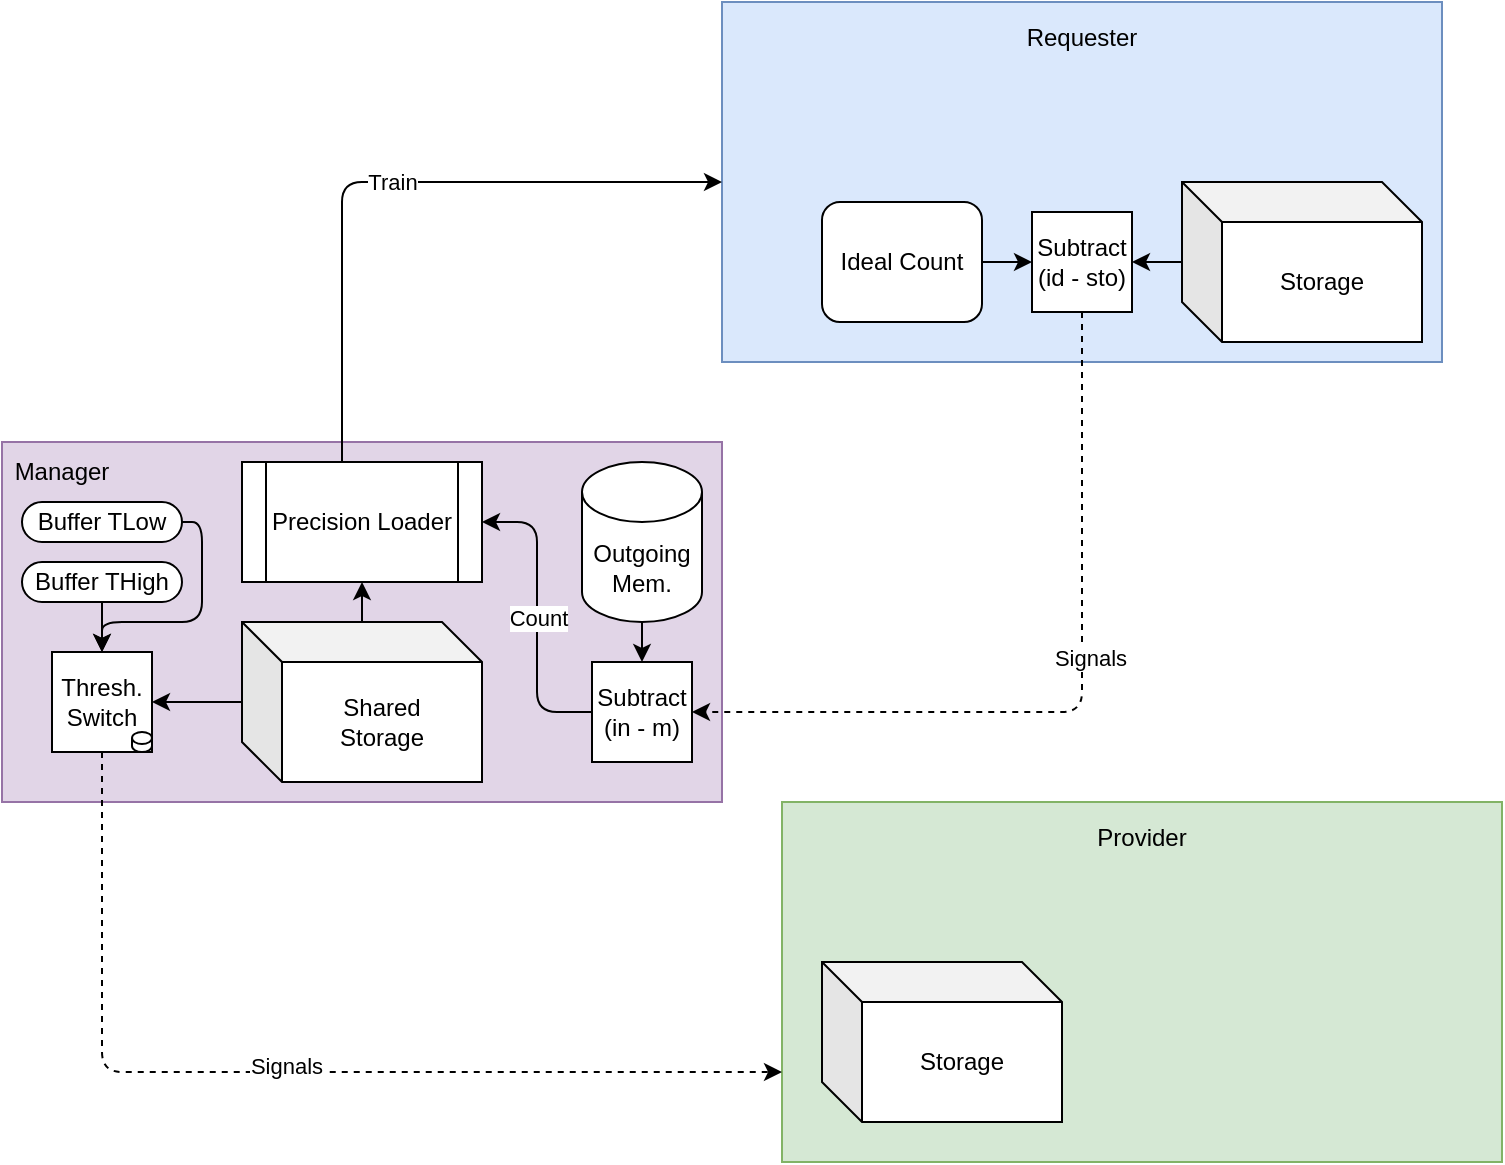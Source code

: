 <mxfile version="20.7.4" type="github">
  <diagram id="26lFCRo36pw0p-zjy1sk" name="Page-1">
    <mxGraphModel dx="743" dy="391" grid="1" gridSize="10" guides="1" tooltips="1" connect="1" arrows="1" fold="1" page="1" pageScale="1" pageWidth="850" pageHeight="1100" math="0" shadow="0">
      <root>
        <mxCell id="0" />
        <mxCell id="1" parent="0" />
        <mxCell id="kZU-nGg5YoeYxe2Th8oy-1" value="&lt;div&gt;Requester&lt;/div&gt;&lt;div&gt;&lt;br&gt;&lt;/div&gt;&lt;div&gt;&lt;br&gt;&lt;/div&gt;&lt;div&gt;&lt;br&gt;&lt;/div&gt;&lt;div&gt;&lt;br&gt;&lt;/div&gt;&lt;div&gt;&lt;br&gt;&lt;/div&gt;&lt;div&gt;&lt;br&gt;&lt;/div&gt;&lt;div&gt;&lt;br&gt;&lt;/div&gt;&lt;div&gt;&lt;br&gt;&lt;/div&gt;&lt;div&gt;&lt;br&gt;&lt;/div&gt;&lt;div&gt;&lt;br&gt;&lt;/div&gt;" style="rounded=0;whiteSpace=wrap;html=1;fillColor=#dae8fc;strokeColor=#6c8ebf;" vertex="1" parent="1">
          <mxGeometry x="440" y="20" width="360" height="180" as="geometry" />
        </mxCell>
        <mxCell id="kZU-nGg5YoeYxe2Th8oy-3" value="&lt;div&gt;Provider&lt;/div&gt;&lt;div&gt;&lt;br&gt;&lt;/div&gt;&lt;div&gt;&lt;br&gt;&lt;/div&gt;&lt;div&gt;&lt;br&gt;&lt;/div&gt;&lt;div&gt;&lt;br&gt;&lt;/div&gt;&lt;div&gt;&lt;br&gt;&lt;/div&gt;&lt;div&gt;&lt;br&gt;&lt;/div&gt;&lt;div&gt;&lt;br&gt;&lt;/div&gt;&lt;div&gt;&lt;br&gt;&lt;/div&gt;&lt;div&gt;&lt;br&gt;&lt;/div&gt;&lt;div&gt;&lt;br&gt;&lt;/div&gt;" style="rounded=0;whiteSpace=wrap;html=1;fillColor=#d5e8d4;strokeColor=#82b366;" vertex="1" parent="1">
          <mxGeometry x="470" y="420" width="360" height="180" as="geometry" />
        </mxCell>
        <mxCell id="kZU-nGg5YoeYxe2Th8oy-4" value="" style="rounded=0;whiteSpace=wrap;html=1;fillColor=#e1d5e7;strokeColor=#9673a6;" vertex="1" parent="1">
          <mxGeometry x="80" y="240" width="360" height="180" as="geometry" />
        </mxCell>
        <mxCell id="kZU-nGg5YoeYxe2Th8oy-17" style="edgeStyle=orthogonalEdgeStyle;rounded=1;orthogonalLoop=1;jettySize=auto;html=1;dashed=1;" edge="1" parent="1" source="kZU-nGg5YoeYxe2Th8oy-7" target="kZU-nGg5YoeYxe2Th8oy-16">
          <mxGeometry relative="1" as="geometry" />
        </mxCell>
        <mxCell id="kZU-nGg5YoeYxe2Th8oy-7" value="&lt;div&gt;Outgoing&lt;/div&gt;&lt;div&gt;Mem.&lt;br&gt;&lt;/div&gt;" style="shape=cylinder3;whiteSpace=wrap;html=1;boundedLbl=1;backgroundOutline=1;size=15;" vertex="1" parent="1">
          <mxGeometry x="370" y="250" width="60" height="80" as="geometry" />
        </mxCell>
        <mxCell id="kZU-nGg5YoeYxe2Th8oy-13" style="edgeStyle=orthogonalEdgeStyle;rounded=0;orthogonalLoop=1;jettySize=auto;html=1;entryX=1;entryY=0.5;entryDx=0;entryDy=0;" edge="1" parent="1" source="kZU-nGg5YoeYxe2Th8oy-8" target="kZU-nGg5YoeYxe2Th8oy-10">
          <mxGeometry relative="1" as="geometry" />
        </mxCell>
        <mxCell id="kZU-nGg5YoeYxe2Th8oy-8" value="Storage" style="shape=cube;whiteSpace=wrap;html=1;boundedLbl=1;backgroundOutline=1;darkOpacity=0.05;darkOpacity2=0.1;" vertex="1" parent="1">
          <mxGeometry x="670" y="110" width="120" height="80" as="geometry" />
        </mxCell>
        <mxCell id="kZU-nGg5YoeYxe2Th8oy-11" style="edgeStyle=orthogonalEdgeStyle;rounded=0;orthogonalLoop=1;jettySize=auto;html=1;exitX=1;exitY=0.5;exitDx=0;exitDy=0;" edge="1" parent="1" source="kZU-nGg5YoeYxe2Th8oy-9" target="kZU-nGg5YoeYxe2Th8oy-10">
          <mxGeometry relative="1" as="geometry" />
        </mxCell>
        <mxCell id="kZU-nGg5YoeYxe2Th8oy-9" value="Ideal Count" style="rounded=1;whiteSpace=wrap;html=1;" vertex="1" parent="1">
          <mxGeometry x="490" y="120" width="80" height="60" as="geometry" />
        </mxCell>
        <mxCell id="kZU-nGg5YoeYxe2Th8oy-15" style="edgeStyle=orthogonalEdgeStyle;rounded=1;orthogonalLoop=1;jettySize=auto;html=1;entryX=1;entryY=0.5;entryDx=0;entryDy=0;dashed=1;" edge="1" parent="1" source="kZU-nGg5YoeYxe2Th8oy-10" target="kZU-nGg5YoeYxe2Th8oy-16">
          <mxGeometry relative="1" as="geometry">
            <Array as="points">
              <mxPoint x="620" y="375" />
            </Array>
          </mxGeometry>
        </mxCell>
        <mxCell id="kZU-nGg5YoeYxe2Th8oy-30" value="&lt;div&gt;Signals&lt;/div&gt;" style="edgeLabel;html=1;align=center;verticalAlign=middle;resizable=0;points=[];" vertex="1" connectable="0" parent="kZU-nGg5YoeYxe2Th8oy-15">
          <mxGeometry x="-0.126" y="4" relative="1" as="geometry">
            <mxPoint as="offset" />
          </mxGeometry>
        </mxCell>
        <mxCell id="kZU-nGg5YoeYxe2Th8oy-10" value="&lt;div&gt;Subtract&lt;/div&gt;(id - sto)" style="whiteSpace=wrap;html=1;aspect=fixed;" vertex="1" parent="1">
          <mxGeometry x="595" y="125" width="50" height="50" as="geometry" />
        </mxCell>
        <mxCell id="kZU-nGg5YoeYxe2Th8oy-21" value="Count" style="edgeStyle=orthogonalEdgeStyle;rounded=1;orthogonalLoop=1;jettySize=auto;html=1;entryX=1;entryY=0.5;entryDx=0;entryDy=0;" edge="1" parent="1" source="kZU-nGg5YoeYxe2Th8oy-16" target="kZU-nGg5YoeYxe2Th8oy-18">
          <mxGeometry relative="1" as="geometry" />
        </mxCell>
        <mxCell id="kZU-nGg5YoeYxe2Th8oy-16" value="&lt;div&gt;Subtract&lt;/div&gt;(in - m)" style="whiteSpace=wrap;html=1;aspect=fixed;" vertex="1" parent="1">
          <mxGeometry x="375" y="350" width="50" height="50" as="geometry" />
        </mxCell>
        <mxCell id="kZU-nGg5YoeYxe2Th8oy-19" value="Train" style="edgeStyle=orthogonalEdgeStyle;rounded=1;orthogonalLoop=1;jettySize=auto;html=1;entryX=0;entryY=0.5;entryDx=0;entryDy=0;" edge="1" parent="1" source="kZU-nGg5YoeYxe2Th8oy-18" target="kZU-nGg5YoeYxe2Th8oy-1">
          <mxGeometry relative="1" as="geometry">
            <Array as="points">
              <mxPoint x="250" y="110" />
            </Array>
          </mxGeometry>
        </mxCell>
        <mxCell id="kZU-nGg5YoeYxe2Th8oy-18" value="Precision Loader" style="shape=process;whiteSpace=wrap;html=1;backgroundOutline=1;" vertex="1" parent="1">
          <mxGeometry x="200" y="250" width="120" height="60" as="geometry" />
        </mxCell>
        <mxCell id="kZU-nGg5YoeYxe2Th8oy-20" value="Manager" style="text;html=1;strokeColor=none;fillColor=none;align=center;verticalAlign=middle;whiteSpace=wrap;rounded=0;" vertex="1" parent="1">
          <mxGeometry x="80" y="240" width="60" height="30" as="geometry" />
        </mxCell>
        <mxCell id="kZU-nGg5YoeYxe2Th8oy-23" style="edgeStyle=orthogonalEdgeStyle;rounded=1;orthogonalLoop=1;jettySize=auto;html=1;entryX=0.5;entryY=1;entryDx=0;entryDy=0;" edge="1" parent="1" source="kZU-nGg5YoeYxe2Th8oy-22" target="kZU-nGg5YoeYxe2Th8oy-18">
          <mxGeometry relative="1" as="geometry" />
        </mxCell>
        <mxCell id="kZU-nGg5YoeYxe2Th8oy-27" style="edgeStyle=orthogonalEdgeStyle;rounded=1;orthogonalLoop=1;jettySize=auto;html=1;" edge="1" parent="1" source="kZU-nGg5YoeYxe2Th8oy-22" target="kZU-nGg5YoeYxe2Th8oy-25">
          <mxGeometry relative="1" as="geometry" />
        </mxCell>
        <mxCell id="kZU-nGg5YoeYxe2Th8oy-22" value="&lt;div&gt;Shared&lt;/div&gt;&lt;div&gt;Storage&lt;/div&gt;" style="shape=cube;whiteSpace=wrap;html=1;boundedLbl=1;backgroundOutline=1;darkOpacity=0.05;darkOpacity2=0.1;" vertex="1" parent="1">
          <mxGeometry x="200" y="330" width="120" height="80" as="geometry" />
        </mxCell>
        <mxCell id="kZU-nGg5YoeYxe2Th8oy-28" style="edgeStyle=orthogonalEdgeStyle;rounded=1;orthogonalLoop=1;jettySize=auto;html=1;" edge="1" parent="1" source="kZU-nGg5YoeYxe2Th8oy-24" target="kZU-nGg5YoeYxe2Th8oy-25">
          <mxGeometry relative="1" as="geometry">
            <Array as="points">
              <mxPoint x="180" y="280" />
              <mxPoint x="180" y="330" />
              <mxPoint x="130" y="330" />
            </Array>
          </mxGeometry>
        </mxCell>
        <mxCell id="kZU-nGg5YoeYxe2Th8oy-24" value="Buffer TLow" style="rounded=1;whiteSpace=wrap;html=1;arcSize=50;" vertex="1" parent="1">
          <mxGeometry x="90" y="270" width="80" height="20" as="geometry" />
        </mxCell>
        <mxCell id="kZU-nGg5YoeYxe2Th8oy-31" style="edgeStyle=orthogonalEdgeStyle;rounded=1;orthogonalLoop=1;jettySize=auto;html=1;exitX=0.5;exitY=1;exitDx=0;exitDy=0;entryX=0;entryY=0.75;entryDx=0;entryDy=0;dashed=1;" edge="1" parent="1" source="kZU-nGg5YoeYxe2Th8oy-25" target="kZU-nGg5YoeYxe2Th8oy-3">
          <mxGeometry relative="1" as="geometry" />
        </mxCell>
        <mxCell id="kZU-nGg5YoeYxe2Th8oy-32" value="&lt;div&gt;Signals&lt;/div&gt;" style="edgeLabel;html=1;align=center;verticalAlign=middle;resizable=0;points=[];" vertex="1" connectable="0" parent="kZU-nGg5YoeYxe2Th8oy-31">
          <mxGeometry x="0.007" y="3" relative="1" as="geometry">
            <mxPoint as="offset" />
          </mxGeometry>
        </mxCell>
        <mxCell id="kZU-nGg5YoeYxe2Th8oy-25" value="Thresh. Switch" style="whiteSpace=wrap;html=1;aspect=fixed;" vertex="1" parent="1">
          <mxGeometry x="105" y="345" width="50" height="50" as="geometry" />
        </mxCell>
        <mxCell id="kZU-nGg5YoeYxe2Th8oy-33" value="Storage" style="shape=cube;whiteSpace=wrap;html=1;boundedLbl=1;backgroundOutline=1;darkOpacity=0.05;darkOpacity2=0.1;" vertex="1" parent="1">
          <mxGeometry x="490" y="500" width="120" height="80" as="geometry" />
        </mxCell>
        <mxCell id="kZU-nGg5YoeYxe2Th8oy-36" style="edgeStyle=orthogonalEdgeStyle;rounded=1;orthogonalLoop=1;jettySize=auto;html=1;entryX=0.5;entryY=0;entryDx=0;entryDy=0;" edge="1" parent="1" source="kZU-nGg5YoeYxe2Th8oy-34" target="kZU-nGg5YoeYxe2Th8oy-25">
          <mxGeometry relative="1" as="geometry">
            <Array as="points">
              <mxPoint x="130" y="330" />
              <mxPoint x="130" y="330" />
            </Array>
          </mxGeometry>
        </mxCell>
        <mxCell id="kZU-nGg5YoeYxe2Th8oy-34" value="Buffer THigh" style="rounded=1;whiteSpace=wrap;html=1;arcSize=50;" vertex="1" parent="1">
          <mxGeometry x="90" y="300" width="80" height="20" as="geometry" />
        </mxCell>
        <mxCell id="kZU-nGg5YoeYxe2Th8oy-37" value="" style="shape=cylinder3;whiteSpace=wrap;html=1;boundedLbl=1;backgroundOutline=1;size=3.0;" vertex="1" parent="1">
          <mxGeometry x="145" y="385" width="10" height="10" as="geometry" />
        </mxCell>
      </root>
    </mxGraphModel>
  </diagram>
</mxfile>
